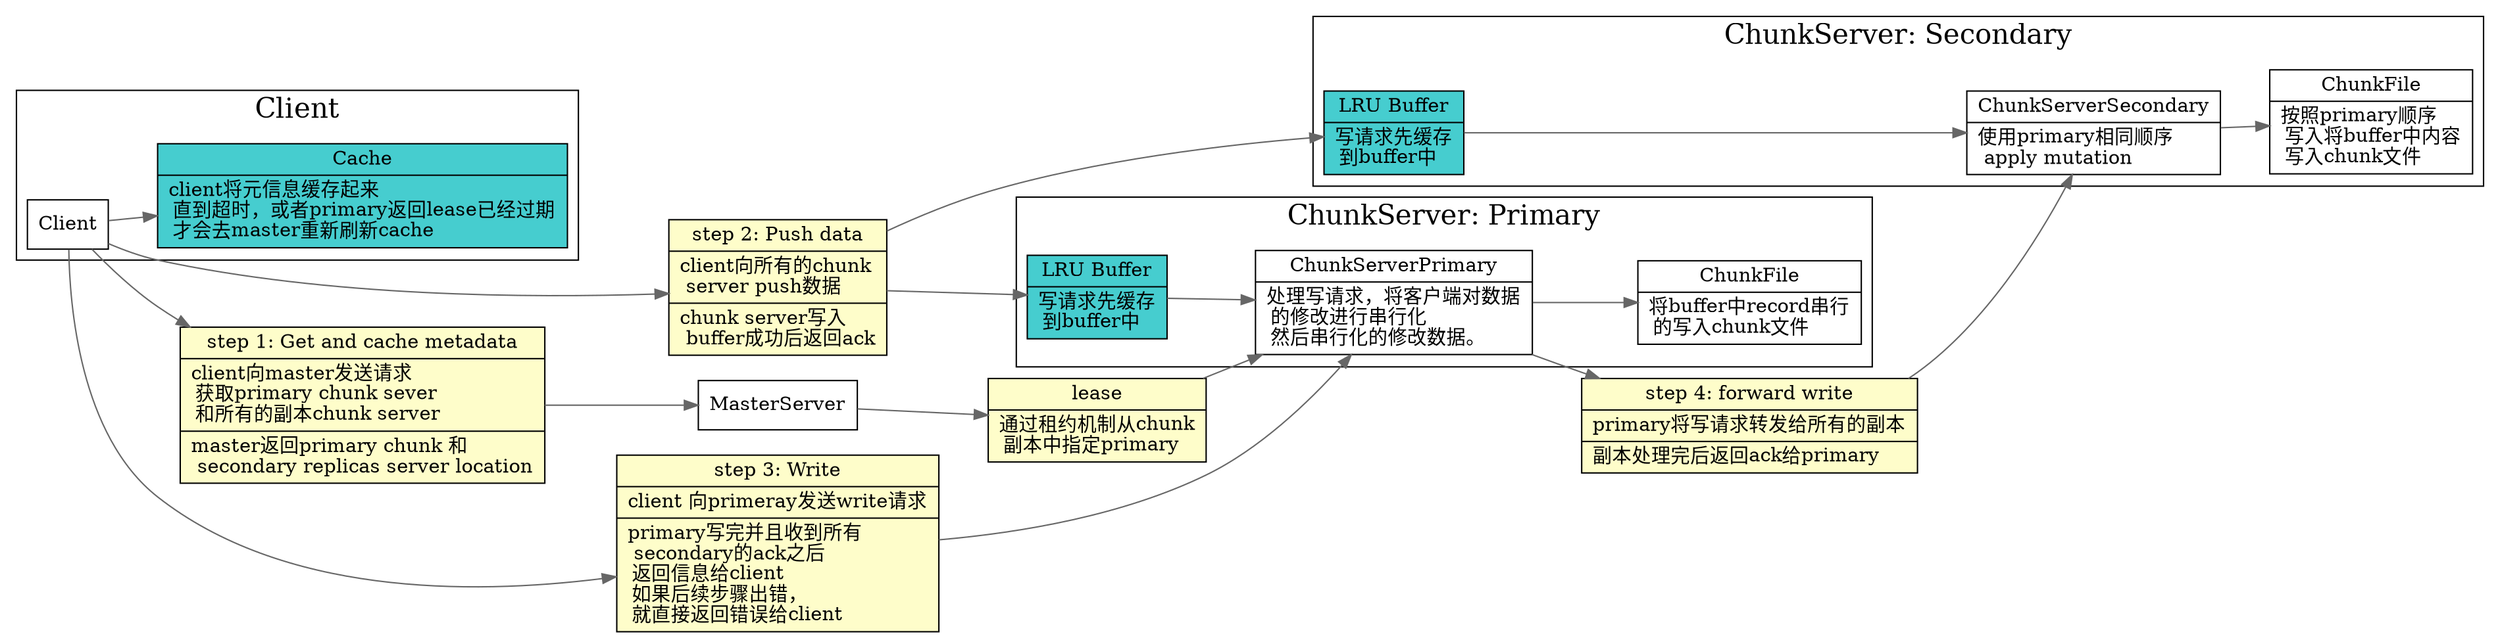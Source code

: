 digraph gfs_write {
  node[shape=box];
  edge[color=gray40];
  newrank=true;
  rankdir=LR;
  subgraph cluster_Client {
    graph[label="Client";fontsize=20;];
    Client -> Cache;
    Cache[
      shape="record";
      fillcolor="#46cdcf"
      style=filled;
      label="{{
        Cache|
        client将元信息缓存起来\l
        直到超时，或者primary返回lease已经过期\l
        才会去master重新刷新cache\l
      }}"
    ];
  }
  Client -> req1 ->  MasterServer;
  req1[
    shape="record";
    fillcolor="#fefdca"
    style=filled;
    label="{{
      step 1: Get and cache metadata|
      client向master发送请求\l 
      获取primary chunk sever\l 
      和所有的副本chunk server\l|
      master返回primary chunk 和\l 
      secondary replicas server location\l
    }}"
  ];
  MasterServer -> lease -> ChunkServerPrimary;
  lease[
    shape="record"
    fillcolor="#fefdca"
    style=filled;
    label="{{
      lease|
      通过租约机制从chunk\l 
      副本中指定primary\l
    }}"
  ];

  subgraph cluster_ChunkServer1 {
    graph[label="ChunkServer: Primary";fontsize=20;];
    ChunkServerBuffer1[
      shape="record";
      fillcolor="#46cdcf"
      style=filled;
      label="{{
        LRU Buffer|
        写请求先缓存\l 
        到buffer中\l
      }}"
    ];
    ChunkServerPrimary[
      shape="record"
      label="{{
        ChunkServerPrimary|
        处理写请求，将客户端对数据\l 
        的修改进行串行化\l
        然后串行化的修改数据。\l
      }}"
    ];
    ChunkServerBuffer1 -> ChunkServerPrimary -> ChunkFile1;
    ChunkFile1[
      shape="record"
      label="{{
        ChunkFile|
        将buffer中record串行\l 
        的写入chunk文件\l
      }}"
    ];
  }

  subgraph cluster_ChunkServer2 {
    graph[label="ChunkServer: Secondary";fontsize=20;];
    ChunkServerBuffer2[
      shape="record";
      fillcolor="#46cdcf"
      style=filled;
      label="{{
        LRU Buffer|
        写请求先缓存\l 
        到buffer中\l
      }}"
    ];
    ChunkServerSecondary[
      shape="record"
      label="{{
        ChunkServerSecondary|
        使用primary相同顺序\l 
        apply mutation\l
      }}"
    ];
    ChunkServerBuffer2 -> ChunkServerSecondary -> ChunkFile2;
    ChunkFile2[
      shape="record"
      label="{{
        ChunkFile|
        按照primary顺序\l
        写入将buffer中内容\l 
        写入chunk文件\l
      }}"
    ];
  }

  Client -> req2 -> {
    ChunkServerBuffer1;
    ChunkServerBuffer2;
  }
  req2[
    shape="record";
    fillcolor="#fefdca"
    style=filled;
    label="{{
      step 2: Push data|
      client向所有的chunk\l 
      server push数据\l|
      chunk server写入\l 
      buffer成功后返回ack\l
    }}"
  ];
  Client -> req3 -> ChunkServerPrimary;
  req3[
    shape="record";
    fillcolor="#fefdca"
    style=filled;
    label="{{
      step 3: Write|
      client 向primeray发送write请求\l|
      primary写完并且收到所有\l 
      secondary的ack之后\l
      返回信息给client\l
      如果后续步骤出错，\l 
      就直接返回错误给client\l
    }}"
  ];

  ChunkServerPrimary -> req4 -> ChunkServerSecondary;
  req4[
    shape="record";
    fillcolor="#fefdca"
    style=filled;
    label="{{
      step 4: forward write|
      primary将写请求转发给所有的副本\l|
      副本处理完后返回ack给primary\l
    }}"
  ];
}
